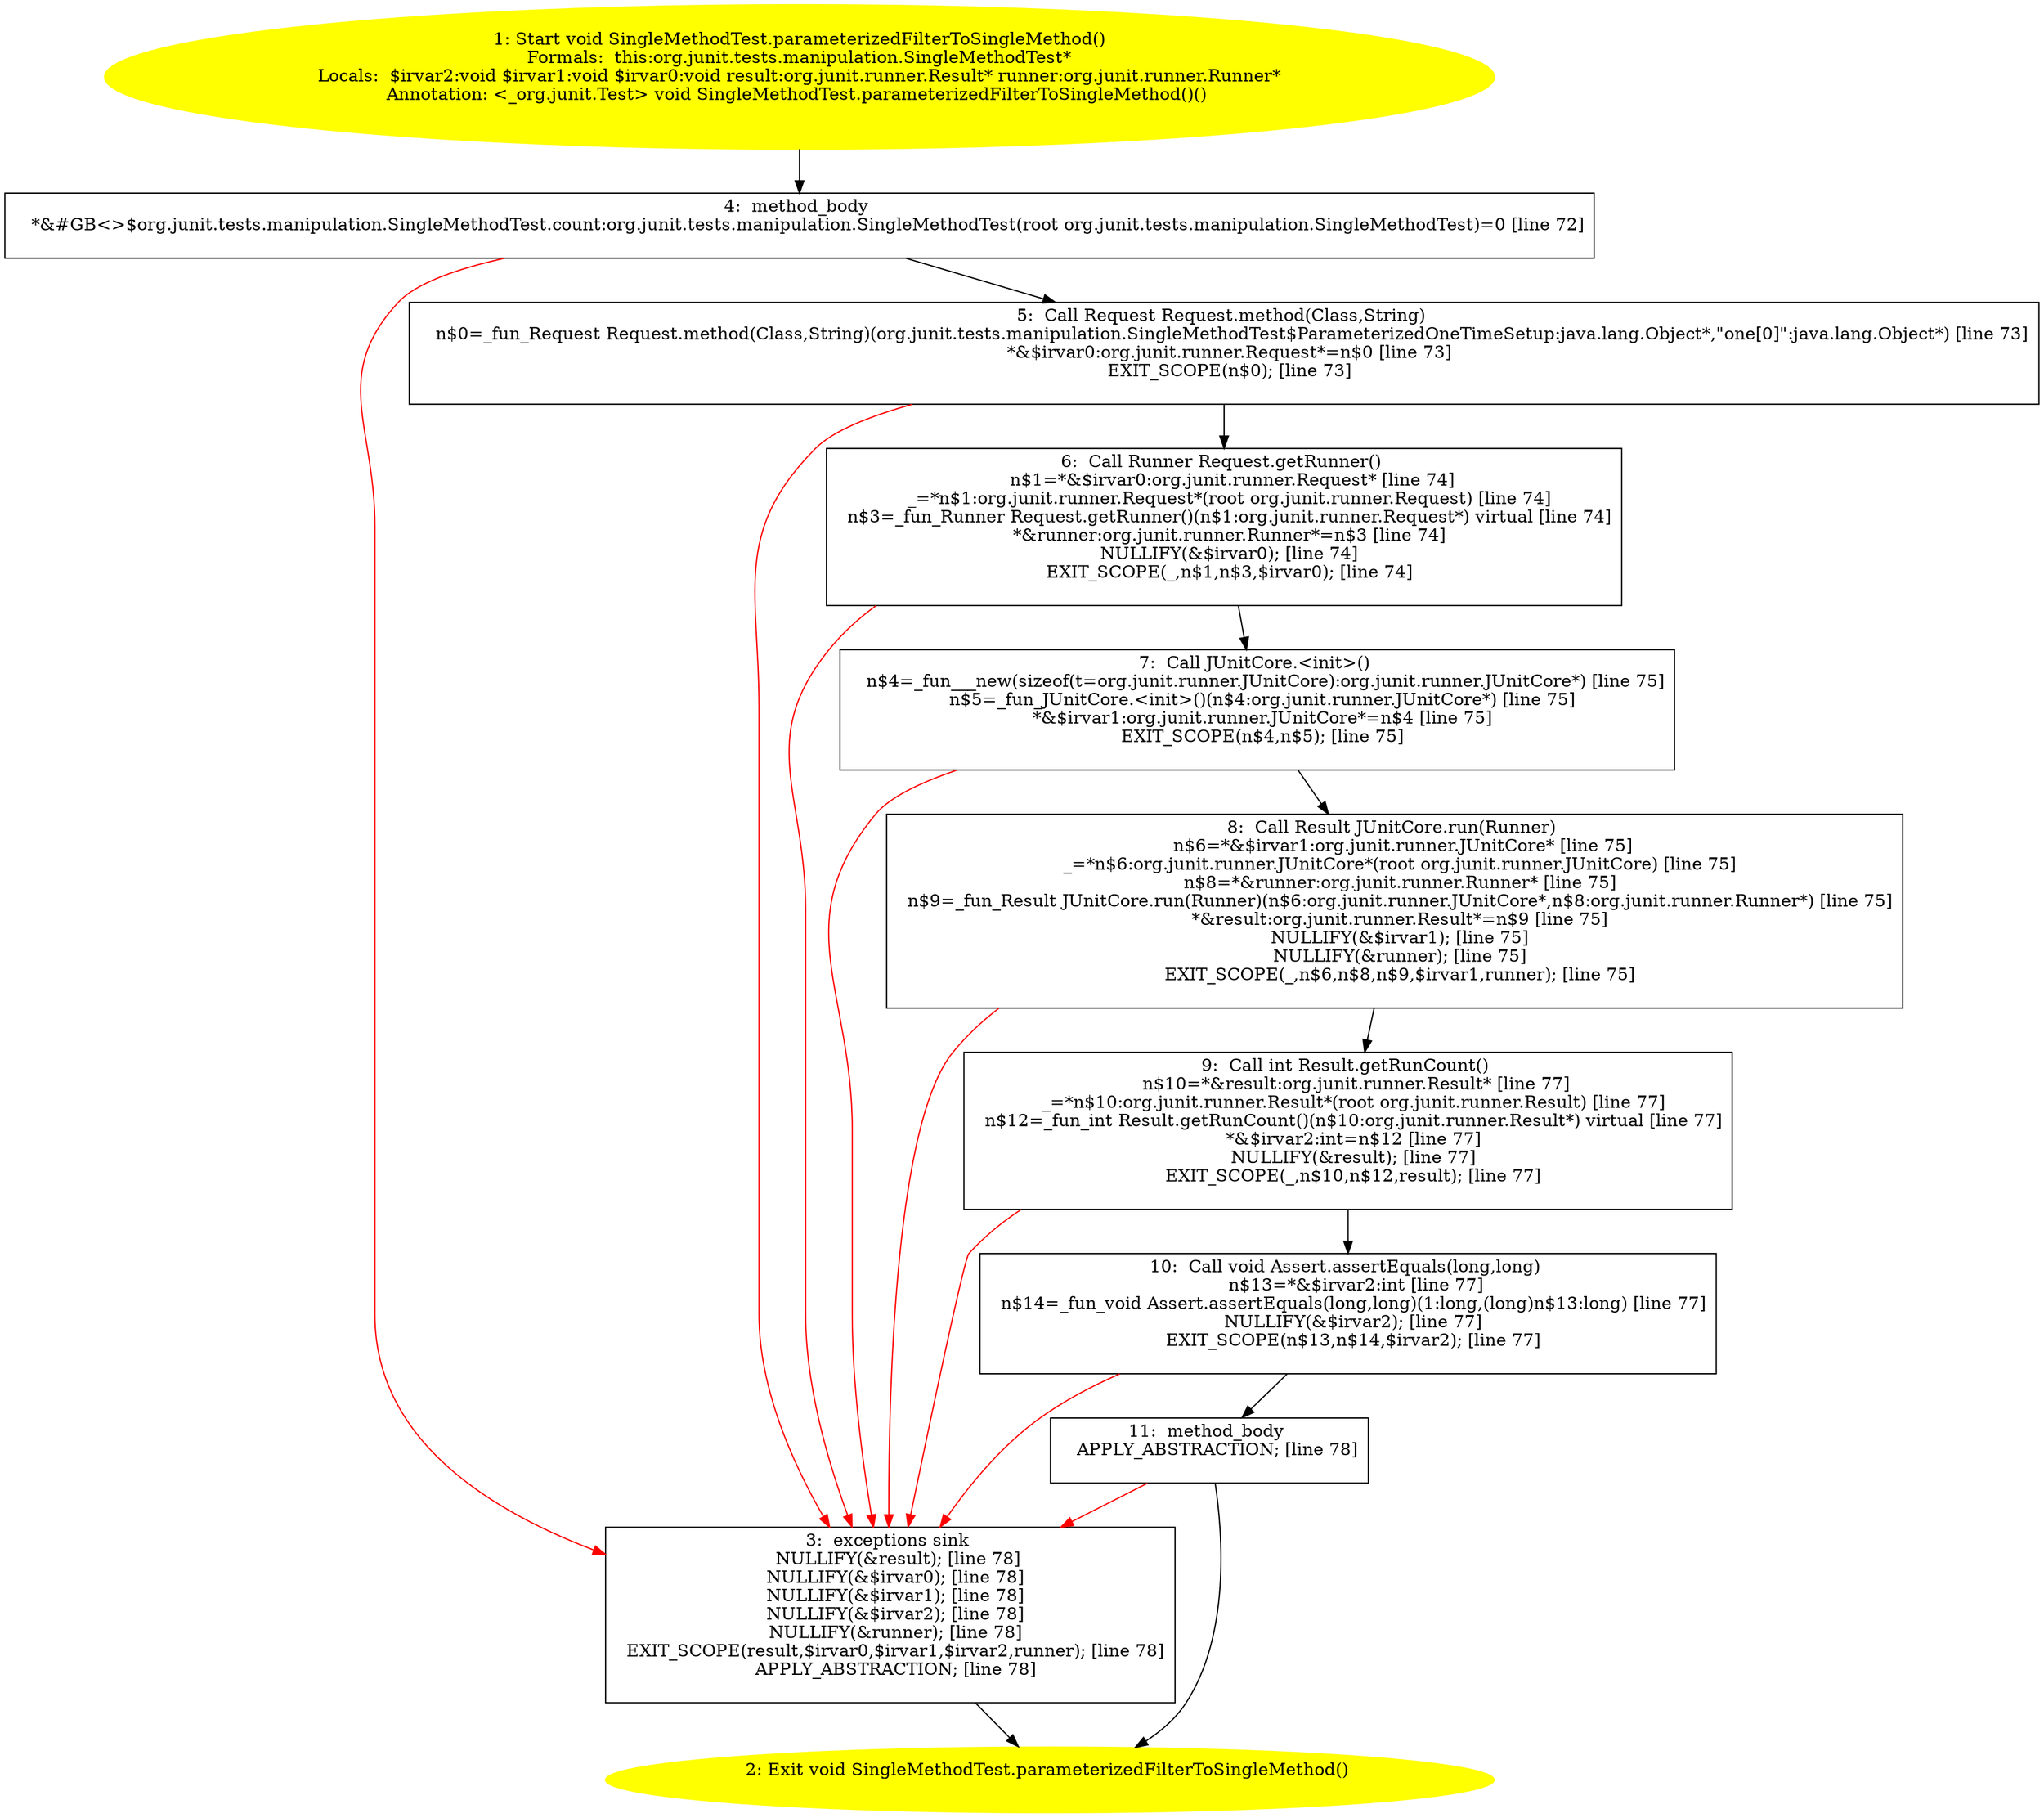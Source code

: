 /* @generated */
digraph cfg {
"org.junit.tests.manipulation.SingleMethodTest.parameterizedFilterToSingleMethod():void.ca691d4d6e6b54d8c7edb37d8c4655a9_1" [label="1: Start void SingleMethodTest.parameterizedFilterToSingleMethod()\nFormals:  this:org.junit.tests.manipulation.SingleMethodTest*\nLocals:  $irvar2:void $irvar1:void $irvar0:void result:org.junit.runner.Result* runner:org.junit.runner.Runner*\nAnnotation: <_org.junit.Test> void SingleMethodTest.parameterizedFilterToSingleMethod()() \n  " color=yellow style=filled]
	

	 "org.junit.tests.manipulation.SingleMethodTest.parameterizedFilterToSingleMethod():void.ca691d4d6e6b54d8c7edb37d8c4655a9_1" -> "org.junit.tests.manipulation.SingleMethodTest.parameterizedFilterToSingleMethod():void.ca691d4d6e6b54d8c7edb37d8c4655a9_4" ;
"org.junit.tests.manipulation.SingleMethodTest.parameterizedFilterToSingleMethod():void.ca691d4d6e6b54d8c7edb37d8c4655a9_2" [label="2: Exit void SingleMethodTest.parameterizedFilterToSingleMethod() \n  " color=yellow style=filled]
	

"org.junit.tests.manipulation.SingleMethodTest.parameterizedFilterToSingleMethod():void.ca691d4d6e6b54d8c7edb37d8c4655a9_3" [label="3:  exceptions sink \n   NULLIFY(&result); [line 78]\n  NULLIFY(&$irvar0); [line 78]\n  NULLIFY(&$irvar1); [line 78]\n  NULLIFY(&$irvar2); [line 78]\n  NULLIFY(&runner); [line 78]\n  EXIT_SCOPE(result,$irvar0,$irvar1,$irvar2,runner); [line 78]\n  APPLY_ABSTRACTION; [line 78]\n " shape="box"]
	

	 "org.junit.tests.manipulation.SingleMethodTest.parameterizedFilterToSingleMethod():void.ca691d4d6e6b54d8c7edb37d8c4655a9_3" -> "org.junit.tests.manipulation.SingleMethodTest.parameterizedFilterToSingleMethod():void.ca691d4d6e6b54d8c7edb37d8c4655a9_2" ;
"org.junit.tests.manipulation.SingleMethodTest.parameterizedFilterToSingleMethod():void.ca691d4d6e6b54d8c7edb37d8c4655a9_4" [label="4:  method_body \n   *&#GB<>$org.junit.tests.manipulation.SingleMethodTest.count:org.junit.tests.manipulation.SingleMethodTest(root org.junit.tests.manipulation.SingleMethodTest)=0 [line 72]\n " shape="box"]
	

	 "org.junit.tests.manipulation.SingleMethodTest.parameterizedFilterToSingleMethod():void.ca691d4d6e6b54d8c7edb37d8c4655a9_4" -> "org.junit.tests.manipulation.SingleMethodTest.parameterizedFilterToSingleMethod():void.ca691d4d6e6b54d8c7edb37d8c4655a9_5" ;
	 "org.junit.tests.manipulation.SingleMethodTest.parameterizedFilterToSingleMethod():void.ca691d4d6e6b54d8c7edb37d8c4655a9_4" -> "org.junit.tests.manipulation.SingleMethodTest.parameterizedFilterToSingleMethod():void.ca691d4d6e6b54d8c7edb37d8c4655a9_3" [color="red" ];
"org.junit.tests.manipulation.SingleMethodTest.parameterizedFilterToSingleMethod():void.ca691d4d6e6b54d8c7edb37d8c4655a9_5" [label="5:  Call Request Request.method(Class,String) \n   n$0=_fun_Request Request.method(Class,String)(org.junit.tests.manipulation.SingleMethodTest$ParameterizedOneTimeSetup:java.lang.Object*,\"one[0]\":java.lang.Object*) [line 73]\n  *&$irvar0:org.junit.runner.Request*=n$0 [line 73]\n  EXIT_SCOPE(n$0); [line 73]\n " shape="box"]
	

	 "org.junit.tests.manipulation.SingleMethodTest.parameterizedFilterToSingleMethod():void.ca691d4d6e6b54d8c7edb37d8c4655a9_5" -> "org.junit.tests.manipulation.SingleMethodTest.parameterizedFilterToSingleMethod():void.ca691d4d6e6b54d8c7edb37d8c4655a9_6" ;
	 "org.junit.tests.manipulation.SingleMethodTest.parameterizedFilterToSingleMethod():void.ca691d4d6e6b54d8c7edb37d8c4655a9_5" -> "org.junit.tests.manipulation.SingleMethodTest.parameterizedFilterToSingleMethod():void.ca691d4d6e6b54d8c7edb37d8c4655a9_3" [color="red" ];
"org.junit.tests.manipulation.SingleMethodTest.parameterizedFilterToSingleMethod():void.ca691d4d6e6b54d8c7edb37d8c4655a9_6" [label="6:  Call Runner Request.getRunner() \n   n$1=*&$irvar0:org.junit.runner.Request* [line 74]\n  _=*n$1:org.junit.runner.Request*(root org.junit.runner.Request) [line 74]\n  n$3=_fun_Runner Request.getRunner()(n$1:org.junit.runner.Request*) virtual [line 74]\n  *&runner:org.junit.runner.Runner*=n$3 [line 74]\n  NULLIFY(&$irvar0); [line 74]\n  EXIT_SCOPE(_,n$1,n$3,$irvar0); [line 74]\n " shape="box"]
	

	 "org.junit.tests.manipulation.SingleMethodTest.parameterizedFilterToSingleMethod():void.ca691d4d6e6b54d8c7edb37d8c4655a9_6" -> "org.junit.tests.manipulation.SingleMethodTest.parameterizedFilterToSingleMethod():void.ca691d4d6e6b54d8c7edb37d8c4655a9_7" ;
	 "org.junit.tests.manipulation.SingleMethodTest.parameterizedFilterToSingleMethod():void.ca691d4d6e6b54d8c7edb37d8c4655a9_6" -> "org.junit.tests.manipulation.SingleMethodTest.parameterizedFilterToSingleMethod():void.ca691d4d6e6b54d8c7edb37d8c4655a9_3" [color="red" ];
"org.junit.tests.manipulation.SingleMethodTest.parameterizedFilterToSingleMethod():void.ca691d4d6e6b54d8c7edb37d8c4655a9_7" [label="7:  Call JUnitCore.<init>() \n   n$4=_fun___new(sizeof(t=org.junit.runner.JUnitCore):org.junit.runner.JUnitCore*) [line 75]\n  n$5=_fun_JUnitCore.<init>()(n$4:org.junit.runner.JUnitCore*) [line 75]\n  *&$irvar1:org.junit.runner.JUnitCore*=n$4 [line 75]\n  EXIT_SCOPE(n$4,n$5); [line 75]\n " shape="box"]
	

	 "org.junit.tests.manipulation.SingleMethodTest.parameterizedFilterToSingleMethod():void.ca691d4d6e6b54d8c7edb37d8c4655a9_7" -> "org.junit.tests.manipulation.SingleMethodTest.parameterizedFilterToSingleMethod():void.ca691d4d6e6b54d8c7edb37d8c4655a9_8" ;
	 "org.junit.tests.manipulation.SingleMethodTest.parameterizedFilterToSingleMethod():void.ca691d4d6e6b54d8c7edb37d8c4655a9_7" -> "org.junit.tests.manipulation.SingleMethodTest.parameterizedFilterToSingleMethod():void.ca691d4d6e6b54d8c7edb37d8c4655a9_3" [color="red" ];
"org.junit.tests.manipulation.SingleMethodTest.parameterizedFilterToSingleMethod():void.ca691d4d6e6b54d8c7edb37d8c4655a9_8" [label="8:  Call Result JUnitCore.run(Runner) \n   n$6=*&$irvar1:org.junit.runner.JUnitCore* [line 75]\n  _=*n$6:org.junit.runner.JUnitCore*(root org.junit.runner.JUnitCore) [line 75]\n  n$8=*&runner:org.junit.runner.Runner* [line 75]\n  n$9=_fun_Result JUnitCore.run(Runner)(n$6:org.junit.runner.JUnitCore*,n$8:org.junit.runner.Runner*) [line 75]\n  *&result:org.junit.runner.Result*=n$9 [line 75]\n  NULLIFY(&$irvar1); [line 75]\n  NULLIFY(&runner); [line 75]\n  EXIT_SCOPE(_,n$6,n$8,n$9,$irvar1,runner); [line 75]\n " shape="box"]
	

	 "org.junit.tests.manipulation.SingleMethodTest.parameterizedFilterToSingleMethod():void.ca691d4d6e6b54d8c7edb37d8c4655a9_8" -> "org.junit.tests.manipulation.SingleMethodTest.parameterizedFilterToSingleMethod():void.ca691d4d6e6b54d8c7edb37d8c4655a9_9" ;
	 "org.junit.tests.manipulation.SingleMethodTest.parameterizedFilterToSingleMethod():void.ca691d4d6e6b54d8c7edb37d8c4655a9_8" -> "org.junit.tests.manipulation.SingleMethodTest.parameterizedFilterToSingleMethod():void.ca691d4d6e6b54d8c7edb37d8c4655a9_3" [color="red" ];
"org.junit.tests.manipulation.SingleMethodTest.parameterizedFilterToSingleMethod():void.ca691d4d6e6b54d8c7edb37d8c4655a9_9" [label="9:  Call int Result.getRunCount() \n   n$10=*&result:org.junit.runner.Result* [line 77]\n  _=*n$10:org.junit.runner.Result*(root org.junit.runner.Result) [line 77]\n  n$12=_fun_int Result.getRunCount()(n$10:org.junit.runner.Result*) virtual [line 77]\n  *&$irvar2:int=n$12 [line 77]\n  NULLIFY(&result); [line 77]\n  EXIT_SCOPE(_,n$10,n$12,result); [line 77]\n " shape="box"]
	

	 "org.junit.tests.manipulation.SingleMethodTest.parameterizedFilterToSingleMethod():void.ca691d4d6e6b54d8c7edb37d8c4655a9_9" -> "org.junit.tests.manipulation.SingleMethodTest.parameterizedFilterToSingleMethod():void.ca691d4d6e6b54d8c7edb37d8c4655a9_10" ;
	 "org.junit.tests.manipulation.SingleMethodTest.parameterizedFilterToSingleMethod():void.ca691d4d6e6b54d8c7edb37d8c4655a9_9" -> "org.junit.tests.manipulation.SingleMethodTest.parameterizedFilterToSingleMethod():void.ca691d4d6e6b54d8c7edb37d8c4655a9_3" [color="red" ];
"org.junit.tests.manipulation.SingleMethodTest.parameterizedFilterToSingleMethod():void.ca691d4d6e6b54d8c7edb37d8c4655a9_10" [label="10:  Call void Assert.assertEquals(long,long) \n   n$13=*&$irvar2:int [line 77]\n  n$14=_fun_void Assert.assertEquals(long,long)(1:long,(long)n$13:long) [line 77]\n  NULLIFY(&$irvar2); [line 77]\n  EXIT_SCOPE(n$13,n$14,$irvar2); [line 77]\n " shape="box"]
	

	 "org.junit.tests.manipulation.SingleMethodTest.parameterizedFilterToSingleMethod():void.ca691d4d6e6b54d8c7edb37d8c4655a9_10" -> "org.junit.tests.manipulation.SingleMethodTest.parameterizedFilterToSingleMethod():void.ca691d4d6e6b54d8c7edb37d8c4655a9_11" ;
	 "org.junit.tests.manipulation.SingleMethodTest.parameterizedFilterToSingleMethod():void.ca691d4d6e6b54d8c7edb37d8c4655a9_10" -> "org.junit.tests.manipulation.SingleMethodTest.parameterizedFilterToSingleMethod():void.ca691d4d6e6b54d8c7edb37d8c4655a9_3" [color="red" ];
"org.junit.tests.manipulation.SingleMethodTest.parameterizedFilterToSingleMethod():void.ca691d4d6e6b54d8c7edb37d8c4655a9_11" [label="11:  method_body \n   APPLY_ABSTRACTION; [line 78]\n " shape="box"]
	

	 "org.junit.tests.manipulation.SingleMethodTest.parameterizedFilterToSingleMethod():void.ca691d4d6e6b54d8c7edb37d8c4655a9_11" -> "org.junit.tests.manipulation.SingleMethodTest.parameterizedFilterToSingleMethod():void.ca691d4d6e6b54d8c7edb37d8c4655a9_2" ;
	 "org.junit.tests.manipulation.SingleMethodTest.parameterizedFilterToSingleMethod():void.ca691d4d6e6b54d8c7edb37d8c4655a9_11" -> "org.junit.tests.manipulation.SingleMethodTest.parameterizedFilterToSingleMethod():void.ca691d4d6e6b54d8c7edb37d8c4655a9_3" [color="red" ];
}
